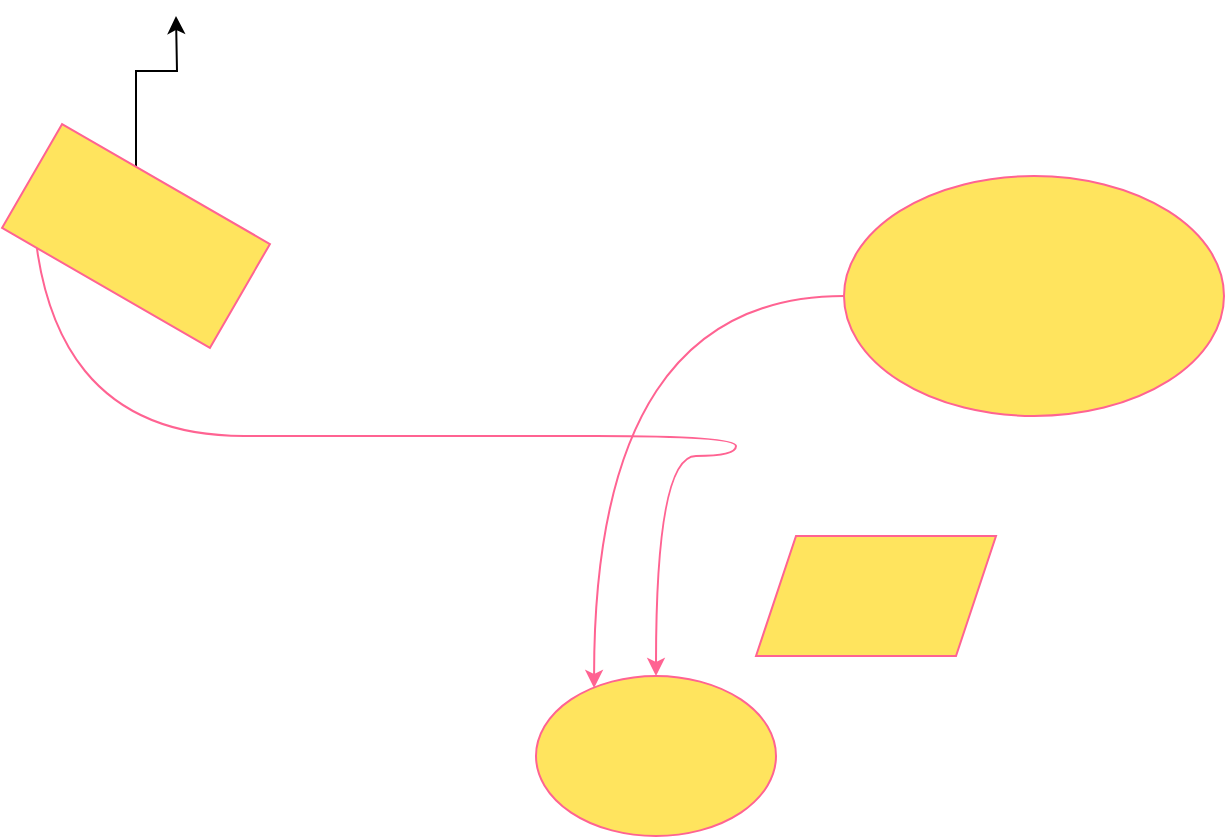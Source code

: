 <mxfile version="14.7.4" type="embed"><diagram id="JT82-aDKg2pI1SJPIhnY" name="Page-1"><mxGraphModel dx="1105" dy="707" grid="1" gridSize="10" guides="1" tooltips="1" connect="1" arrows="1" fold="1" page="1" pageScale="1" pageWidth="827" pageHeight="1169" math="0" shadow="0"><root><mxCell id="0"/><mxCell id="1" parent="0"/><mxCell id="ADC6r7fg-C3wDiLe_lbF-5" style="edgeStyle=orthogonalEdgeStyle;rounded=0;orthogonalLoop=1;jettySize=auto;html=1;exitX=1;exitY=0.5;exitDx=0;exitDy=0;curved=1;strokeColor=#FF6392;fontColor=#5AA9E6;" parent="1" source="ADC6r7fg-C3wDiLe_lbF-1" target="ADC6r7fg-C3wDiLe_lbF-2" edge="1"><mxGeometry relative="1" as="geometry"><Array as="points"><mxPoint x="270" y="230"/><mxPoint x="410" y="230"/><mxPoint x="410" y="240"/><mxPoint x="290" y="240"/></Array></mxGeometry></mxCell><mxCell id="2" style="edgeStyle=orthogonalEdgeStyle;rounded=0;orthogonalLoop=1;jettySize=auto;html=1;" edge="1" parent="1" source="ADC6r7fg-C3wDiLe_lbF-1"><mxGeometry relative="1" as="geometry"><mxPoint x="130" y="20" as="targetPoint"/></mxGeometry></mxCell><mxCell id="ADC6r7fg-C3wDiLe_lbF-1" value="" style="rounded=0;whiteSpace=wrap;html=1;fillColor=#FFE45E;strokeColor=#FF6392;fontColor=#5AA9E6;rotation=-150;" parent="1" vertex="1"><mxGeometry x="50" y="100" width="120" height="60" as="geometry"/></mxCell><mxCell id="ADC6r7fg-C3wDiLe_lbF-2" value="" style="ellipse;whiteSpace=wrap;html=1;fillColor=#FFE45E;strokeColor=#FF6392;fontColor=#5AA9E6;" parent="1" vertex="1"><mxGeometry x="310" y="350" width="120" height="80" as="geometry"/></mxCell><mxCell id="ADC6r7fg-C3wDiLe_lbF-3" value="" style="shape=parallelogram;perimeter=parallelogramPerimeter;whiteSpace=wrap;html=1;fixedSize=1;fillColor=#FFE45E;strokeColor=#FF6392;fontColor=#5AA9E6;" parent="1" vertex="1"><mxGeometry x="420" y="280" width="120" height="60" as="geometry"/></mxCell><mxCell id="ADC6r7fg-C3wDiLe_lbF-6" style="edgeStyle=orthogonalEdgeStyle;curved=1;rounded=0;orthogonalLoop=1;jettySize=auto;html=1;exitX=1;exitY=0.5;exitDx=0;exitDy=0;entryX=0.242;entryY=0.075;entryDx=0;entryDy=0;entryPerimeter=0;strokeColor=#FF6392;fontColor=#5AA9E6;" parent="1" source="ADC6r7fg-C3wDiLe_lbF-4" target="ADC6r7fg-C3wDiLe_lbF-2" edge="1"><mxGeometry relative="1" as="geometry"/></mxCell><mxCell id="ADC6r7fg-C3wDiLe_lbF-4" value="" style="ellipse;whiteSpace=wrap;html=1;direction=west;fillColor=#FFE45E;strokeColor=#FF6392;fontColor=#5AA9E6;" parent="1" vertex="1"><mxGeometry x="464" y="100" width="190" height="120" as="geometry"/></mxCell></root></mxGraphModel></diagram></mxfile>
